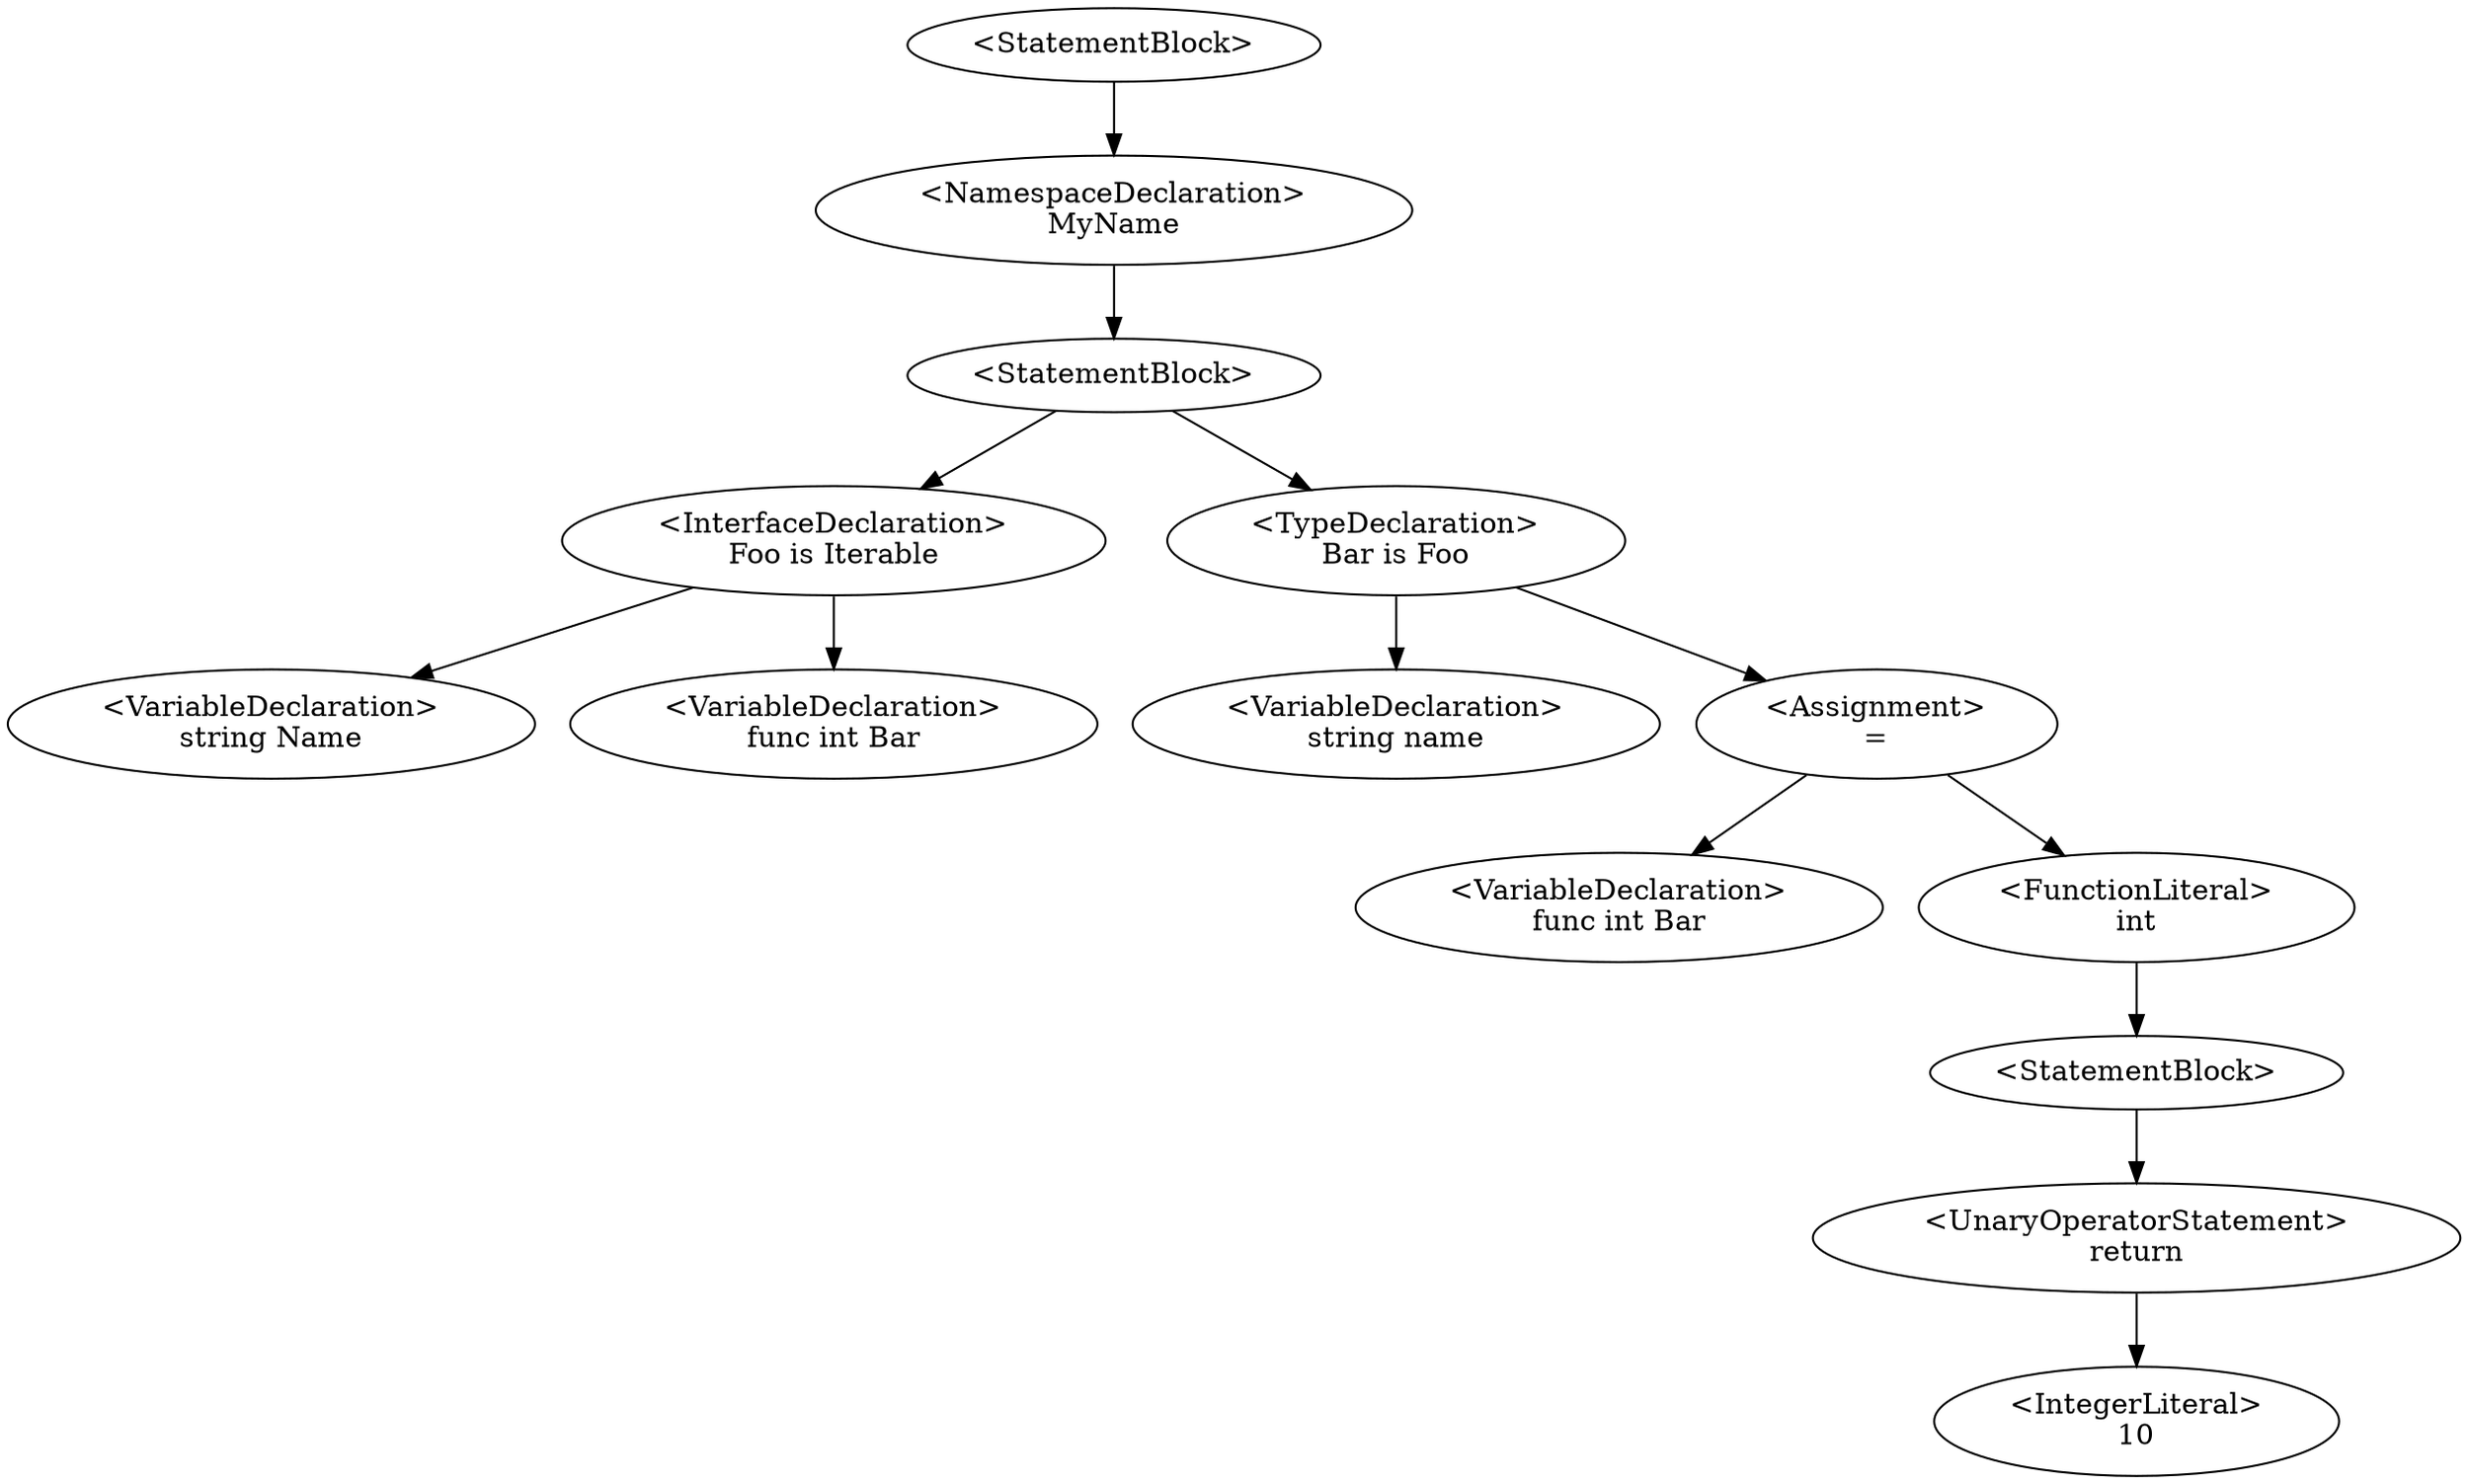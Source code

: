 digraph G {
0 [label="<StatementBlock>"];0->1;
1 [label="<NamespaceDeclaration>\nMyName"];1->2;
2 [label="<StatementBlock>"];2->3;2->6;
3 [label="<InterfaceDeclaration>\nFoo is Iterable"];3->4;3->5;
4 [label="<VariableDeclaration>\nstring Name"];
5 [label="<VariableDeclaration>\nfunc int Bar"];
6 [label="<TypeDeclaration>\nBar is Foo"];6->7;6->9;
7 [label="<VariableDeclaration>\nstring name"];
9 [label="<Assignment>\n="];9->8;9->10;
8 [label="<VariableDeclaration>\nfunc int Bar"];
10 [label="<FunctionLiteral>
int"];10->13;
13 [label="<StatementBlock>"];13->11;
11 [label="<UnaryOperatorStatement>\nreturn"];11->12;
12 [label="<IntegerLiteral>\n10"];
}